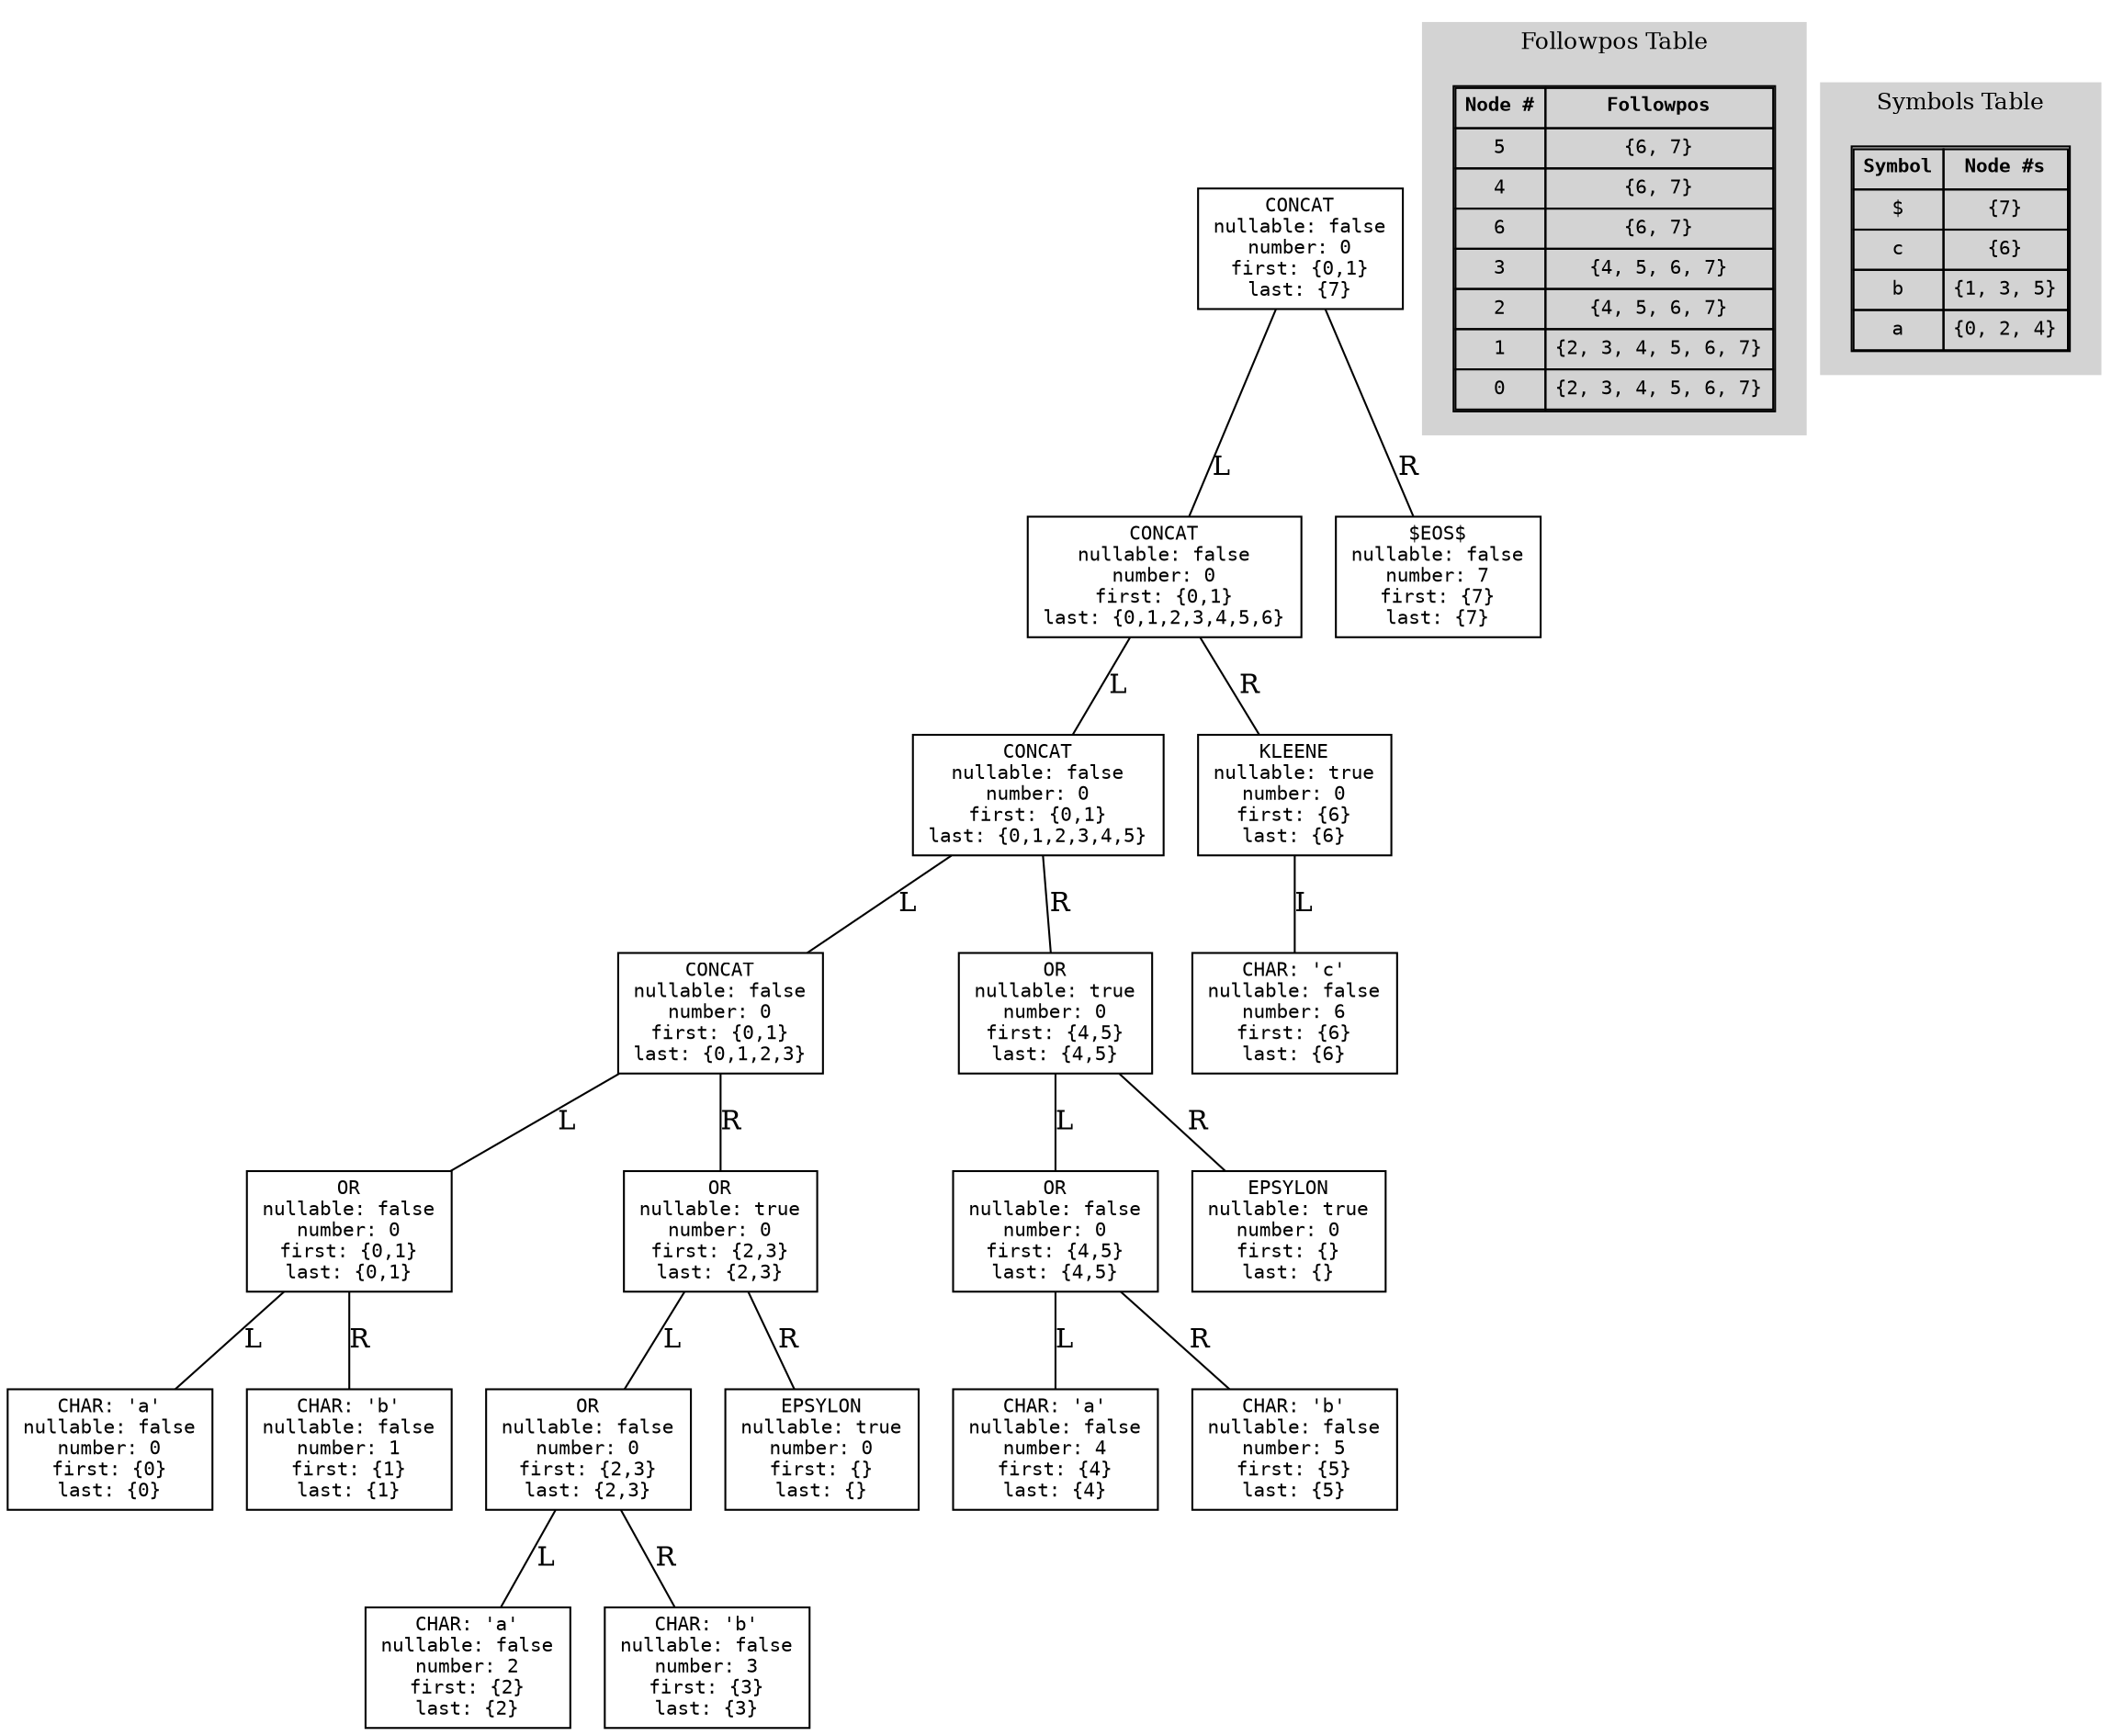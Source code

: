 digraph SyntaxTree {
  node [shape=box, fontname="Courier", fontsize=10];
  edge [arrowhead=none];

  0 [label="CONCAT\nnullable: false\nnumber: 0\nfirst: {0,1}\nlast: {7}"];
  1 [label="CONCAT\nnullable: false\nnumber: 0\nfirst: {0,1}\nlast: {0,1,2,3,4,5,6}"];
  2 [label="CONCAT\nnullable: false\nnumber: 0\nfirst: {0,1}\nlast: {0,1,2,3,4,5}"];
  3 [label="CONCAT\nnullable: false\nnumber: 0\nfirst: {0,1}\nlast: {0,1,2,3}"];
  4 [label="OR\nnullable: false\nnumber: 0\nfirst: {0,1}\nlast: {0,1}"];
  5 [label="CHAR: 'a'\nnullable: false\nnumber: 0\nfirst: {0}\nlast: {0}"];
  4 -> 5 [label="L"];
  6 [label="CHAR: 'b'\nnullable: false\nnumber: 1\nfirst: {1}\nlast: {1}"];
  4 -> 6 [label="R"];
  3 -> 4 [label="L"];
  7 [label="OR\nnullable: true\nnumber: 0\nfirst: {2,3}\nlast: {2,3}"];
  8 [label="OR\nnullable: false\nnumber: 0\nfirst: {2,3}\nlast: {2,3}"];
  9 [label="CHAR: 'a'\nnullable: false\nnumber: 2\nfirst: {2}\nlast: {2}"];
  8 -> 9 [label="L"];
  10 [label="CHAR: 'b'\nnullable: false\nnumber: 3\nfirst: {3}\nlast: {3}"];
  8 -> 10 [label="R"];
  7 -> 8 [label="L"];
  11 [label="EPSYLON\nnullable: true\nnumber: 0\nfirst: {}\nlast: {}"];
  7 -> 11 [label="R"];
  3 -> 7 [label="R"];
  2 -> 3 [label="L"];
  12 [label="OR\nnullable: true\nnumber: 0\nfirst: {4,5}\nlast: {4,5}"];
  13 [label="OR\nnullable: false\nnumber: 0\nfirst: {4,5}\nlast: {4,5}"];
  14 [label="CHAR: 'a'\nnullable: false\nnumber: 4\nfirst: {4}\nlast: {4}"];
  13 -> 14 [label="L"];
  15 [label="CHAR: 'b'\nnullable: false\nnumber: 5\nfirst: {5}\nlast: {5}"];
  13 -> 15 [label="R"];
  12 -> 13 [label="L"];
  16 [label="EPSYLON\nnullable: true\nnumber: 0\nfirst: {}\nlast: {}"];
  12 -> 16 [label="R"];
  2 -> 12 [label="R"];
  1 -> 2 [label="L"];
  17 [label="KLEENE\nnullable: true\nnumber: 0\nfirst: {6}\nlast: {6}"];
  18 [label="CHAR: 'c'\nnullable: false\nnumber: 6\nfirst: {6}\nlast: {6}"];
  17 -> 18 [label="L"];
  1 -> 17 [label="R"];
  0 -> 1 [label="L"];
  19 [label="$EOS$\nnullable: false\nnumber: 7\nfirst: {7}\nlast: {7}"];
  0 -> 19 [label="R"];

  subgraph cluster_followpos {
    label="Followpos Table";
    fontsize=12;
    style=filled;
    color=lightgrey;
    node [shape=plaintext];
    follow_table [label=<
      <table border="1" cellborder="1" cellspacing="0" cellpadding="4">
        <tr><td><b>Node #</b></td><td><b>Followpos</b></td></tr>
        <tr><td>5</td><td>{6, 7}</td></tr>
        <tr><td>4</td><td>{6, 7}</td></tr>
        <tr><td>6</td><td>{6, 7}</td></tr>
        <tr><td>3</td><td>{4, 5, 6, 7}</td></tr>
        <tr><td>2</td><td>{4, 5, 6, 7}</td></tr>
        <tr><td>1</td><td>{2, 3, 4, 5, 6, 7}</td></tr>
        <tr><td>0</td><td>{2, 3, 4, 5, 6, 7}</td></tr>
      </table>
    >];
  }

  subgraph cluster_symbols {
    label="Symbols Table";
    fontsize=12;
    style=filled;
    color=lightgrey;
    node [shape=plaintext];
    symbols_table [label=<
      <table border="1" cellborder="1" cellspacing="0" cellpadding="4">
        <tr><td><b>Symbol</b></td><td><b>Node #s</b></td></tr>
        <tr><td>$</td><td>{7}</td></tr>
        <tr><td>c</td><td>{6}</td></tr>
        <tr><td>b</td><td>{1, 3, 5}</td></tr>
        <tr><td>a</td><td>{0, 2, 4}</td></tr>
      </table>
    >];
  }
}

